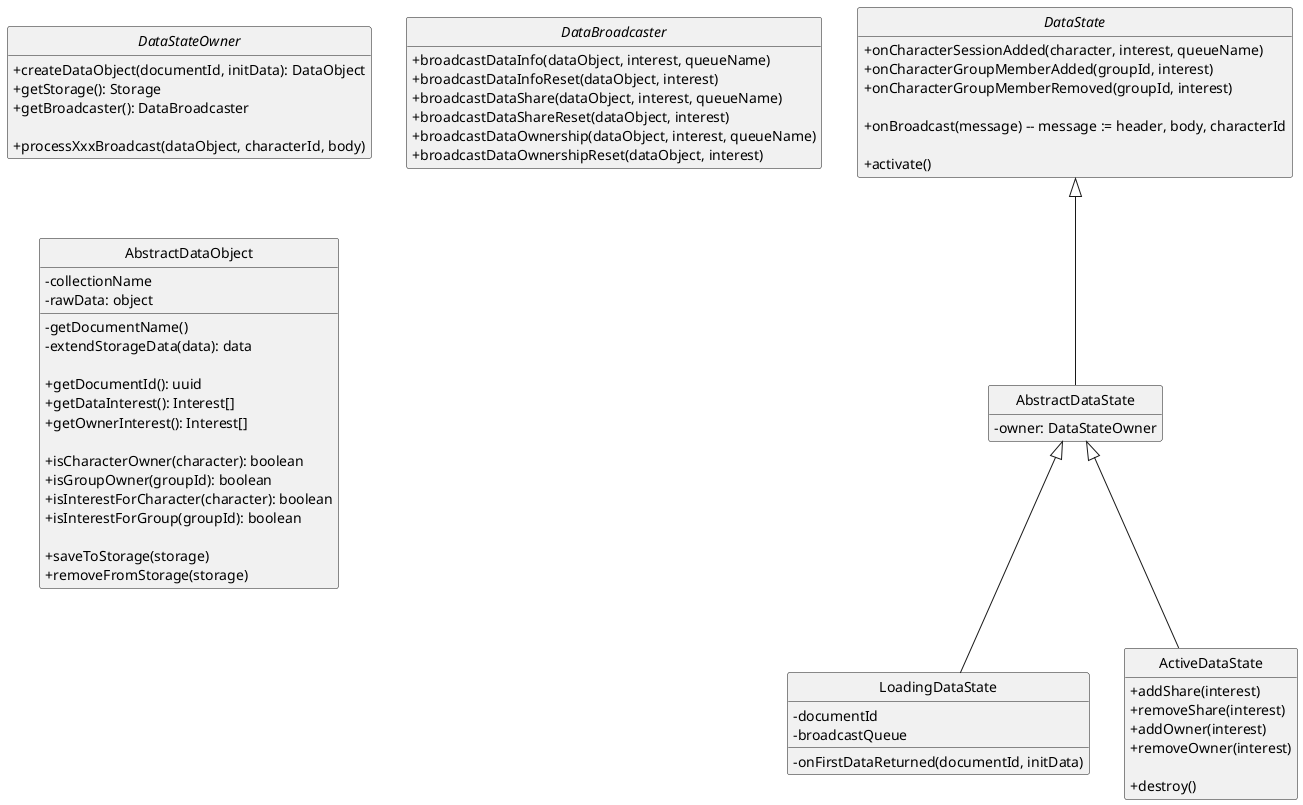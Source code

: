 @startuml
skinparam classAttributeIconSize 0
hide empty members
hide circle

interface DataState {
 + onCharacterSessionAdded(character, interest, queueName)
 + onCharacterGroupMemberAdded(groupId, interest)
 + onCharacterGroupMemberRemoved(groupId, interest)
 
 + onBroadcast(message) -- message := header, body, characterId
 
 + activate()
}

class AbstractDataState {
 - owner: DataStateOwner
}

DataState <|-down- AbstractDataState

class LoadingDataState {
 - documentId
 - broadcastQueue
 
 - onFirstDataReturned(documentId, initData)
}

class ActiveDataState {
 + addShare(interest)
 + removeShare(interest)
 + addOwner(interest)
 + removeOwner(interest)
 
 + destroy()
}

AbstractDataState <|-down- LoadingDataState
AbstractDataState <|-down- ActiveDataState

interface DataStateOwner {
 + createDataObject(documentId, initData): DataObject
 + getStorage(): Storage
 + getBroadcaster(): DataBroadcaster

 + processXxxBroadcast(dataObject, characterId, body)
 }

interface DataBroadcaster {
 + broadcastDataInfo(dataObject, interest, queueName)
 + broadcastDataInfoReset(dataObject, interest)
 + broadcastDataShare(dataObject, interest, queueName)
 + broadcastDataShareReset(dataObject, interest)
 + broadcastDataOwnership(dataObject, interest, queueName)
 + broadcastDataOwnershipReset(dataObject, interest)
}

class AbstractDataObject {
 - collectionName
 - rawData: object
 
 - getDocumentName()
 - extendStorageData(data): data
 
 + getDocumentId(): uuid
 + getDataInterest(): Interest[]
 + getOwnerInterest(): Interest[]

 + isCharacterOwner(character): boolean
 + isGroupOwner(groupId): boolean
 + isInterestForCharacter(character): boolean
 + isInterestForGroup(groupId): boolean

 + saveToStorage(storage)
 + removeFromStorage(storage) 
}

@enduml